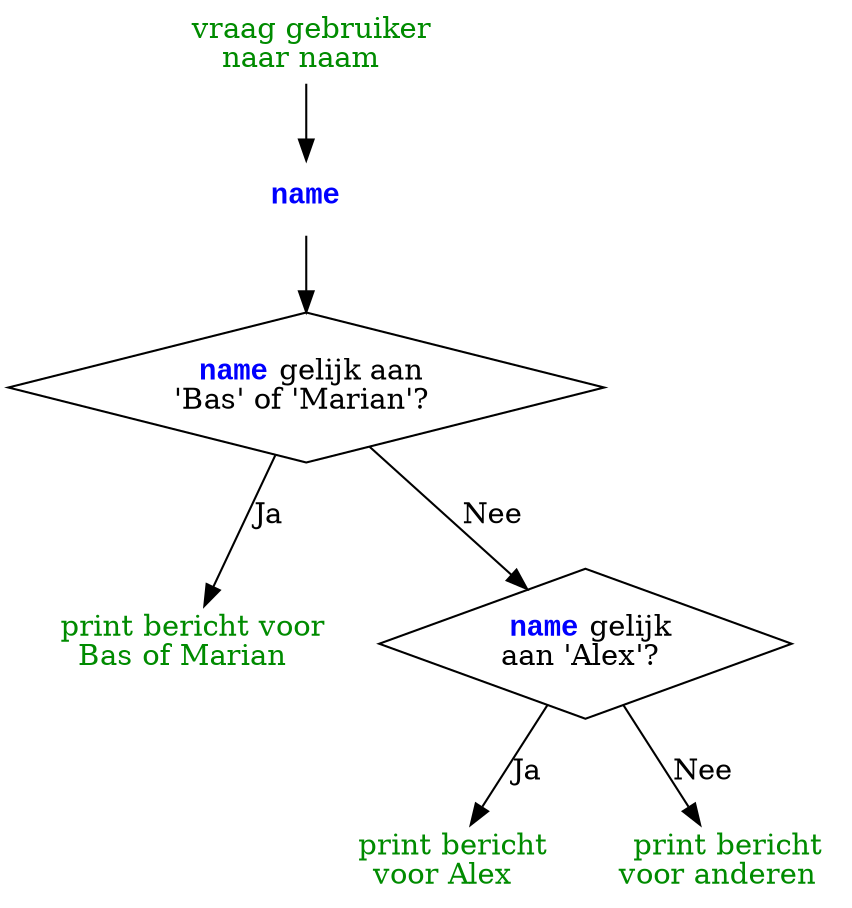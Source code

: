 // dot -Tpng -Gdpi=100 -Nfontname=Helvetica -Efontname=Helvetica -o flow.png flow.dot

digraph G {
    node [shape=none]
    user_input [label=< <font color="green4">vraag gebruiker<br/>naar naam</font> >]
    user_value [label=< <font color="blue" face="Courier New Bold">name</font> >]
    
    result_1 [label=< <font color="green4">print bericht voor<br/>Bas of Marian</font> >]
    result_2 [label=< <font color="green4">print bericht<br/>voor Alex</font> >]
    result_other [label=< <font color="green4">print bericht<br/>voor anderen</font> >]

    node [shape=diamond]
    test_1 [label=< <font color="blue" face="Courier New Bold">name</font> gelijk aan<br/>'Bas' of 'Marian'? >]
    test_2 [label=< <font color="blue" face="Courier New Bold">name</font> gelijk<br/>aan 'Alex'? >]
    
    user_input -> user_value
    user_value -> test_1
    test_1 -> result_1 [label="Ja"]
    test_1 -> test_2 [label="Nee"]
    test_2 -> result_2 [label="Ja"]
    test_2 -> result_other [label="Nee"]
}
